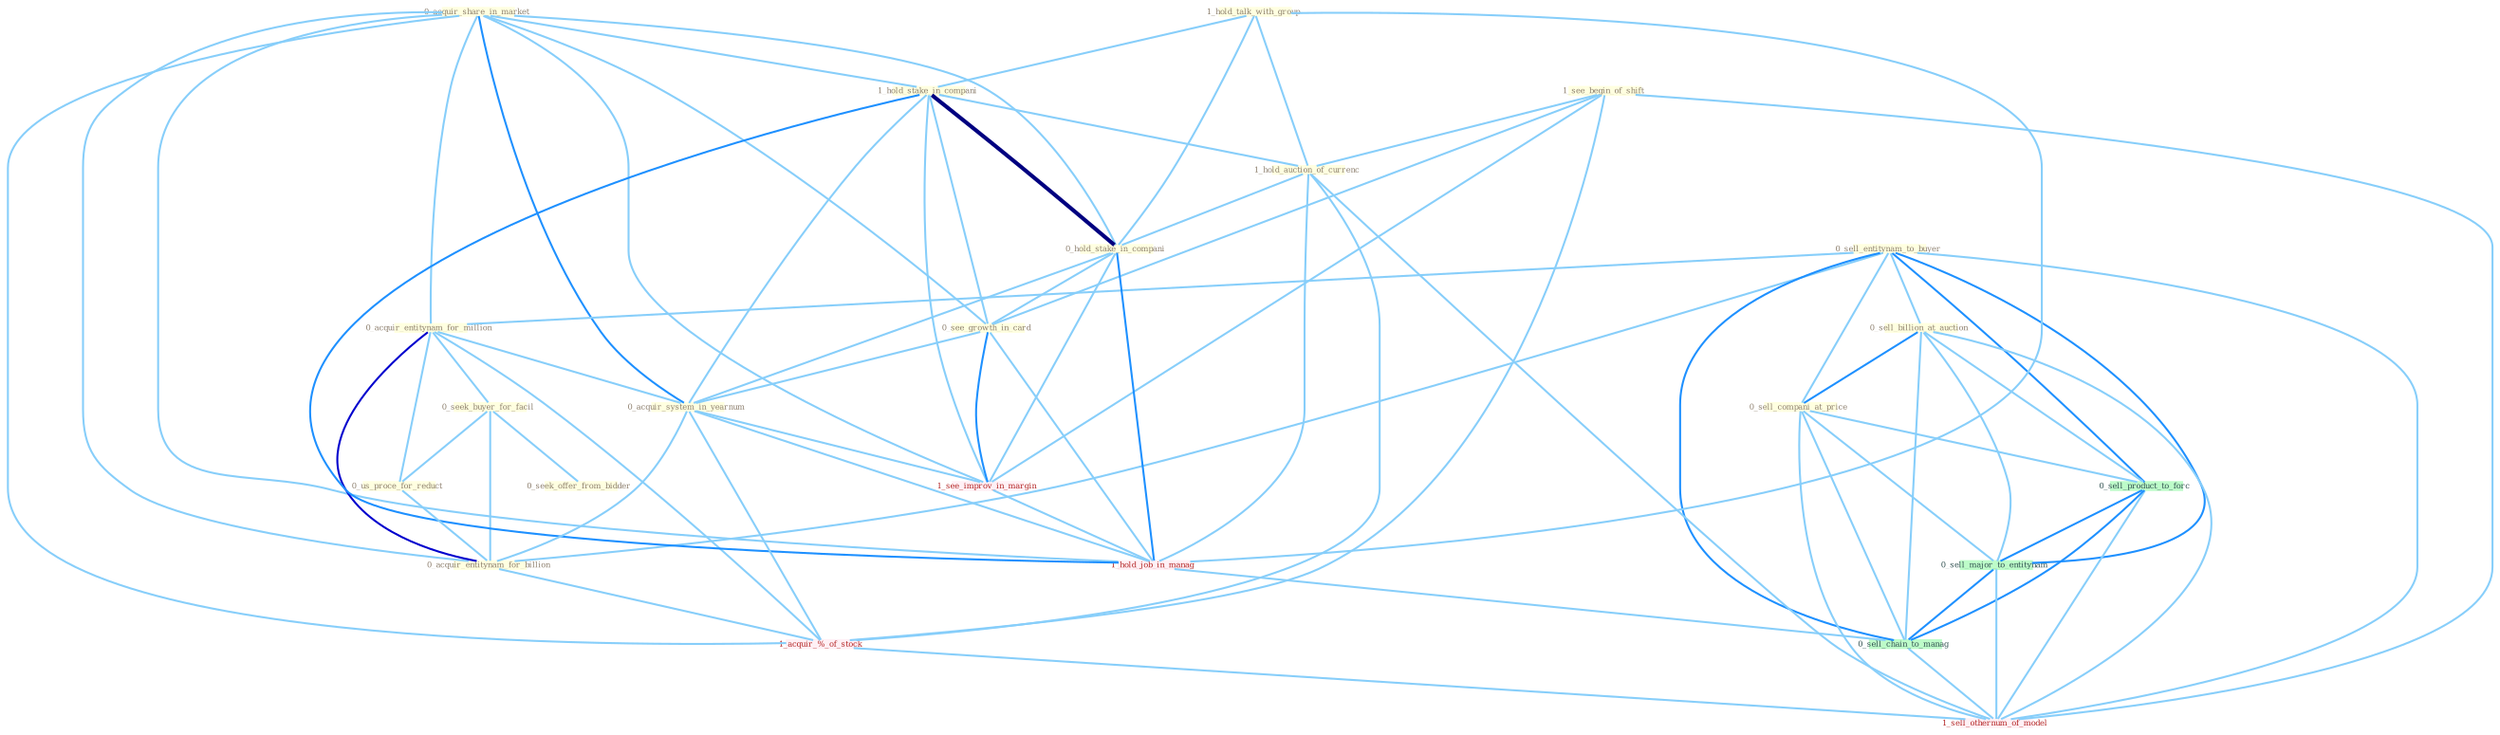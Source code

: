 Graph G{ 
    node
    [shape=polygon,style=filled,width=.5,height=.06,color="#BDFCC9",fixedsize=true,fontsize=4,
    fontcolor="#2f4f4f"];
    {node
    [color="#ffffe0", fontcolor="#8b7d6b"] "0_acquir_share_in_market " "0_sell_entitynam_to_buyer " "1_see_begin_of_shift " "1_hold_talk_with_group " "0_acquir_entitynam_for_million " "0_seek_buyer_for_facil " "0_sell_billion_at_auction " "1_hold_stake_in_compani " "1_hold_auction_of_currenc " "0_hold_stake_in_compani " "0_sell_compani_at_price " "0_us_proce_for_reduct " "0_seek_offer_from_bidder " "0_see_growth_in_card " "0_acquir_system_in_yearnum " "0_acquir_entitynam_for_billion "}
{node [color="#fff0f5", fontcolor="#b22222"] "1_see_improv_in_margin " "1_acquir_%_of_stock " "1_hold_job_in_manag " "1_sell_othernum_of_model "}
edge [color="#B0E2FF"];

	"0_acquir_share_in_market " -- "0_acquir_entitynam_for_million " [w="1", color="#87cefa" ];
	"0_acquir_share_in_market " -- "1_hold_stake_in_compani " [w="1", color="#87cefa" ];
	"0_acquir_share_in_market " -- "0_hold_stake_in_compani " [w="1", color="#87cefa" ];
	"0_acquir_share_in_market " -- "0_see_growth_in_card " [w="1", color="#87cefa" ];
	"0_acquir_share_in_market " -- "0_acquir_system_in_yearnum " [w="2", color="#1e90ff" , len=0.8];
	"0_acquir_share_in_market " -- "0_acquir_entitynam_for_billion " [w="1", color="#87cefa" ];
	"0_acquir_share_in_market " -- "1_see_improv_in_margin " [w="1", color="#87cefa" ];
	"0_acquir_share_in_market " -- "1_acquir_%_of_stock " [w="1", color="#87cefa" ];
	"0_acquir_share_in_market " -- "1_hold_job_in_manag " [w="1", color="#87cefa" ];
	"0_sell_entitynam_to_buyer " -- "0_acquir_entitynam_for_million " [w="1", color="#87cefa" ];
	"0_sell_entitynam_to_buyer " -- "0_sell_billion_at_auction " [w="1", color="#87cefa" ];
	"0_sell_entitynam_to_buyer " -- "0_sell_compani_at_price " [w="1", color="#87cefa" ];
	"0_sell_entitynam_to_buyer " -- "0_acquir_entitynam_for_billion " [w="1", color="#87cefa" ];
	"0_sell_entitynam_to_buyer " -- "0_sell_product_to_forc " [w="2", color="#1e90ff" , len=0.8];
	"0_sell_entitynam_to_buyer " -- "0_sell_major_to_entitynam " [w="2", color="#1e90ff" , len=0.8];
	"0_sell_entitynam_to_buyer " -- "0_sell_chain_to_manag " [w="2", color="#1e90ff" , len=0.8];
	"0_sell_entitynam_to_buyer " -- "1_sell_othernum_of_model " [w="1", color="#87cefa" ];
	"1_see_begin_of_shift " -- "1_hold_auction_of_currenc " [w="1", color="#87cefa" ];
	"1_see_begin_of_shift " -- "0_see_growth_in_card " [w="1", color="#87cefa" ];
	"1_see_begin_of_shift " -- "1_see_improv_in_margin " [w="1", color="#87cefa" ];
	"1_see_begin_of_shift " -- "1_acquir_%_of_stock " [w="1", color="#87cefa" ];
	"1_see_begin_of_shift " -- "1_sell_othernum_of_model " [w="1", color="#87cefa" ];
	"1_hold_talk_with_group " -- "1_hold_stake_in_compani " [w="1", color="#87cefa" ];
	"1_hold_talk_with_group " -- "1_hold_auction_of_currenc " [w="1", color="#87cefa" ];
	"1_hold_talk_with_group " -- "0_hold_stake_in_compani " [w="1", color="#87cefa" ];
	"1_hold_talk_with_group " -- "1_hold_job_in_manag " [w="1", color="#87cefa" ];
	"0_acquir_entitynam_for_million " -- "0_seek_buyer_for_facil " [w="1", color="#87cefa" ];
	"0_acquir_entitynam_for_million " -- "0_us_proce_for_reduct " [w="1", color="#87cefa" ];
	"0_acquir_entitynam_for_million " -- "0_acquir_system_in_yearnum " [w="1", color="#87cefa" ];
	"0_acquir_entitynam_for_million " -- "0_acquir_entitynam_for_billion " [w="3", color="#0000cd" , len=0.6];
	"0_acquir_entitynam_for_million " -- "1_acquir_%_of_stock " [w="1", color="#87cefa" ];
	"0_seek_buyer_for_facil " -- "0_us_proce_for_reduct " [w="1", color="#87cefa" ];
	"0_seek_buyer_for_facil " -- "0_seek_offer_from_bidder " [w="1", color="#87cefa" ];
	"0_seek_buyer_for_facil " -- "0_acquir_entitynam_for_billion " [w="1", color="#87cefa" ];
	"0_sell_billion_at_auction " -- "0_sell_compani_at_price " [w="2", color="#1e90ff" , len=0.8];
	"0_sell_billion_at_auction " -- "0_sell_product_to_forc " [w="1", color="#87cefa" ];
	"0_sell_billion_at_auction " -- "0_sell_major_to_entitynam " [w="1", color="#87cefa" ];
	"0_sell_billion_at_auction " -- "0_sell_chain_to_manag " [w="1", color="#87cefa" ];
	"0_sell_billion_at_auction " -- "1_sell_othernum_of_model " [w="1", color="#87cefa" ];
	"1_hold_stake_in_compani " -- "1_hold_auction_of_currenc " [w="1", color="#87cefa" ];
	"1_hold_stake_in_compani " -- "0_hold_stake_in_compani " [w="4", style=bold, color="#000080", len=0.4];
	"1_hold_stake_in_compani " -- "0_see_growth_in_card " [w="1", color="#87cefa" ];
	"1_hold_stake_in_compani " -- "0_acquir_system_in_yearnum " [w="1", color="#87cefa" ];
	"1_hold_stake_in_compani " -- "1_see_improv_in_margin " [w="1", color="#87cefa" ];
	"1_hold_stake_in_compani " -- "1_hold_job_in_manag " [w="2", color="#1e90ff" , len=0.8];
	"1_hold_auction_of_currenc " -- "0_hold_stake_in_compani " [w="1", color="#87cefa" ];
	"1_hold_auction_of_currenc " -- "1_acquir_%_of_stock " [w="1", color="#87cefa" ];
	"1_hold_auction_of_currenc " -- "1_hold_job_in_manag " [w="1", color="#87cefa" ];
	"1_hold_auction_of_currenc " -- "1_sell_othernum_of_model " [w="1", color="#87cefa" ];
	"0_hold_stake_in_compani " -- "0_see_growth_in_card " [w="1", color="#87cefa" ];
	"0_hold_stake_in_compani " -- "0_acquir_system_in_yearnum " [w="1", color="#87cefa" ];
	"0_hold_stake_in_compani " -- "1_see_improv_in_margin " [w="1", color="#87cefa" ];
	"0_hold_stake_in_compani " -- "1_hold_job_in_manag " [w="2", color="#1e90ff" , len=0.8];
	"0_sell_compani_at_price " -- "0_sell_product_to_forc " [w="1", color="#87cefa" ];
	"0_sell_compani_at_price " -- "0_sell_major_to_entitynam " [w="1", color="#87cefa" ];
	"0_sell_compani_at_price " -- "0_sell_chain_to_manag " [w="1", color="#87cefa" ];
	"0_sell_compani_at_price " -- "1_sell_othernum_of_model " [w="1", color="#87cefa" ];
	"0_us_proce_for_reduct " -- "0_acquir_entitynam_for_billion " [w="1", color="#87cefa" ];
	"0_see_growth_in_card " -- "0_acquir_system_in_yearnum " [w="1", color="#87cefa" ];
	"0_see_growth_in_card " -- "1_see_improv_in_margin " [w="2", color="#1e90ff" , len=0.8];
	"0_see_growth_in_card " -- "1_hold_job_in_manag " [w="1", color="#87cefa" ];
	"0_acquir_system_in_yearnum " -- "0_acquir_entitynam_for_billion " [w="1", color="#87cefa" ];
	"0_acquir_system_in_yearnum " -- "1_see_improv_in_margin " [w="1", color="#87cefa" ];
	"0_acquir_system_in_yearnum " -- "1_acquir_%_of_stock " [w="1", color="#87cefa" ];
	"0_acquir_system_in_yearnum " -- "1_hold_job_in_manag " [w="1", color="#87cefa" ];
	"0_acquir_entitynam_for_billion " -- "1_acquir_%_of_stock " [w="1", color="#87cefa" ];
	"1_see_improv_in_margin " -- "1_hold_job_in_manag " [w="1", color="#87cefa" ];
	"1_acquir_%_of_stock " -- "1_sell_othernum_of_model " [w="1", color="#87cefa" ];
	"1_hold_job_in_manag " -- "0_sell_chain_to_manag " [w="1", color="#87cefa" ];
	"0_sell_product_to_forc " -- "0_sell_major_to_entitynam " [w="2", color="#1e90ff" , len=0.8];
	"0_sell_product_to_forc " -- "0_sell_chain_to_manag " [w="2", color="#1e90ff" , len=0.8];
	"0_sell_product_to_forc " -- "1_sell_othernum_of_model " [w="1", color="#87cefa" ];
	"0_sell_major_to_entitynam " -- "0_sell_chain_to_manag " [w="2", color="#1e90ff" , len=0.8];
	"0_sell_major_to_entitynam " -- "1_sell_othernum_of_model " [w="1", color="#87cefa" ];
	"0_sell_chain_to_manag " -- "1_sell_othernum_of_model " [w="1", color="#87cefa" ];
}